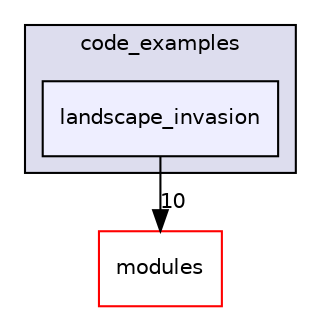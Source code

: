 digraph "quetzal/documentation/code_examples/landscape_invasion" {
  compound=true
  node [ fontsize="10", fontname="Helvetica"];
  edge [ labelfontsize="10", labelfontname="Helvetica"];
  subgraph clusterdir_b4df6a4ea48e4fa4c3eb0ed2f6e369e8 {
    graph [ bgcolor="#ddddee", pencolor="black", label="code_examples" fontname="Helvetica", fontsize="10", URL="dir_b4df6a4ea48e4fa4c3eb0ed2f6e369e8.html"]
  dir_7c114f90dadd3e3a559c85a728f35447 [shape=box, label="landscape_invasion", style="filled", fillcolor="#eeeeff", pencolor="black", URL="dir_7c114f90dadd3e3a559c85a728f35447.html"];
  }
  dir_452d8c588a01d0d9b6358ca147e46c83 [shape=box label="modules" fillcolor="white" style="filled" color="red" URL="dir_452d8c588a01d0d9b6358ca147e46c83.html"];
  dir_7c114f90dadd3e3a559c85a728f35447->dir_452d8c588a01d0d9b6358ca147e46c83 [headlabel="10", labeldistance=1.5 headhref="dir_000011_000001.html"];
}
